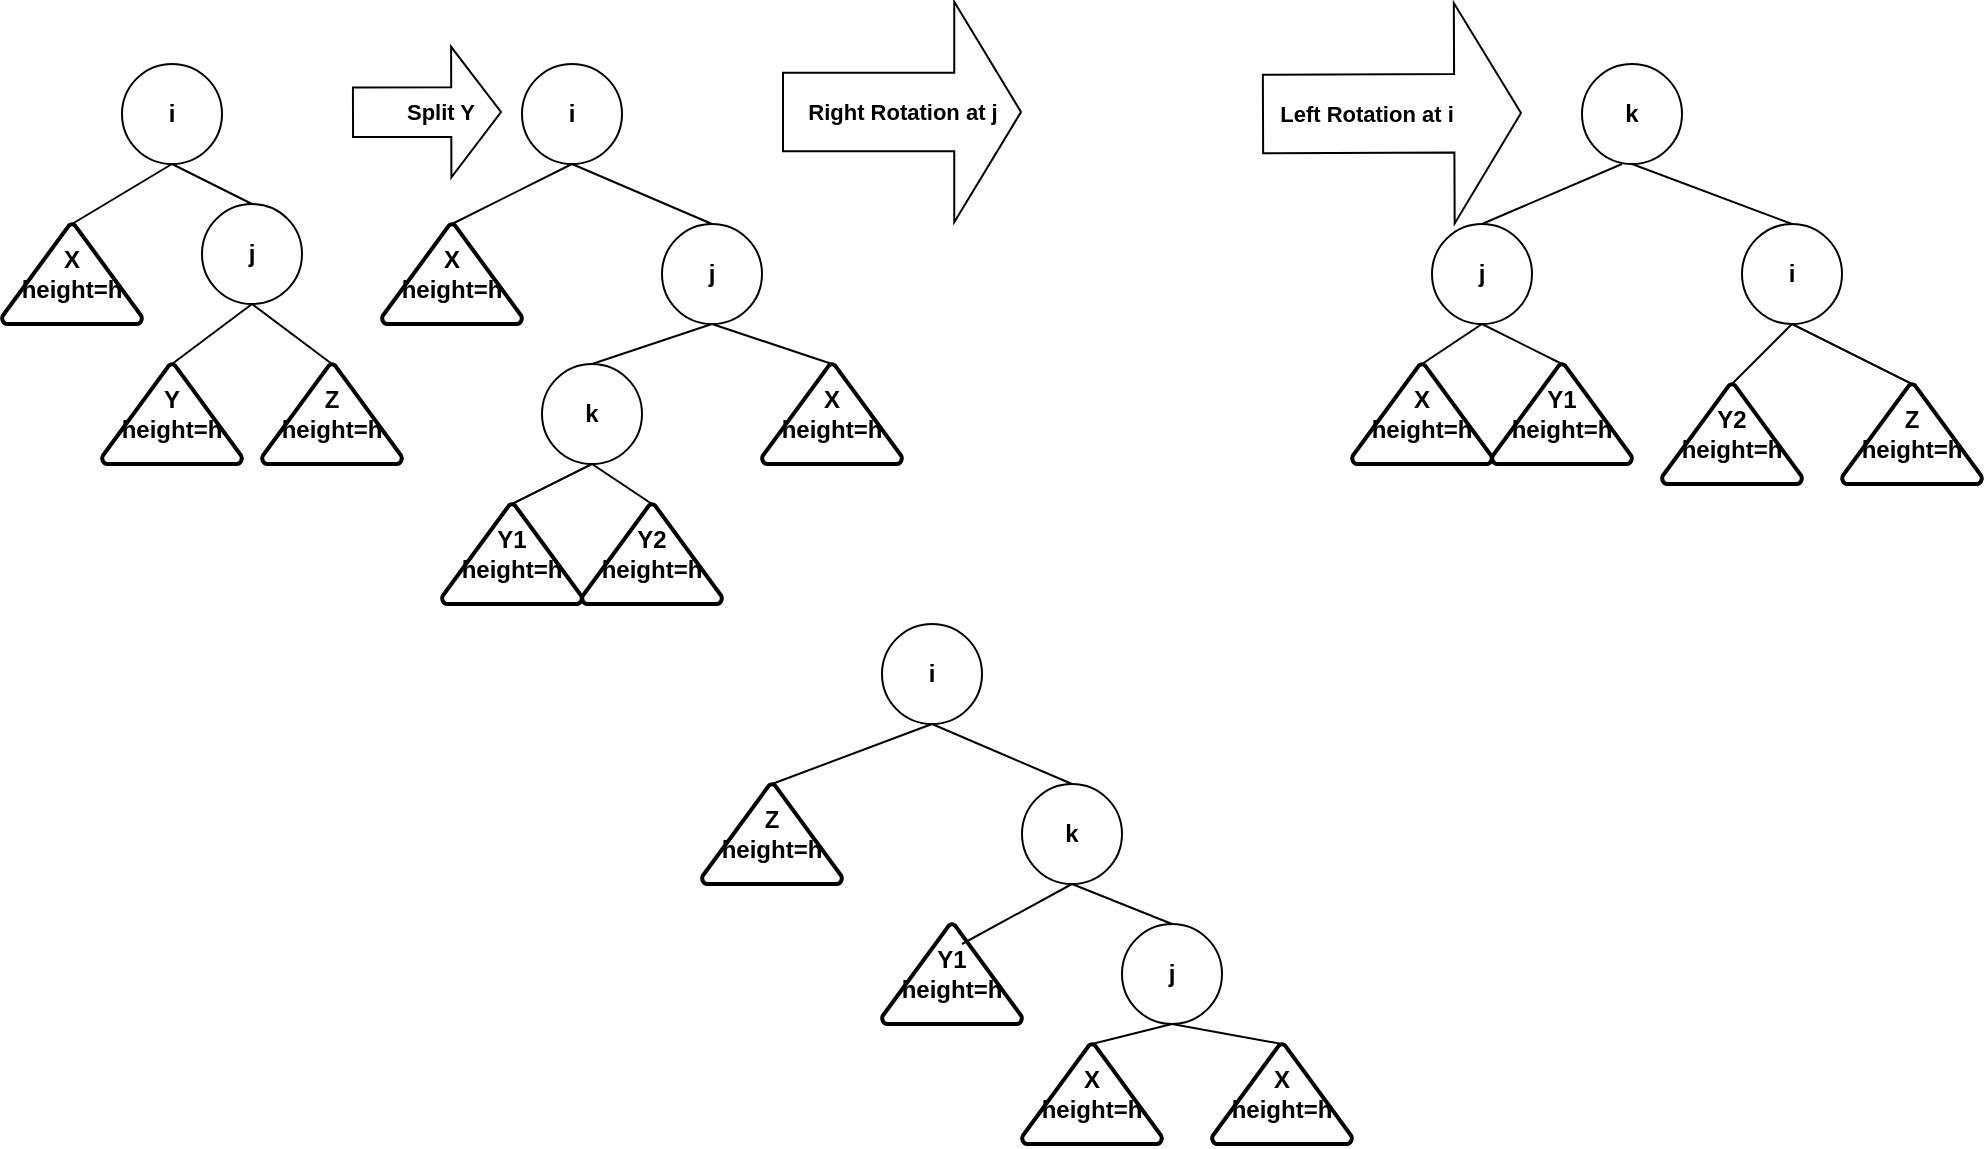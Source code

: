 <mxfile version="17.1.3" type="device"><diagram id="fueV0aKqb9dVoLTKJhfY" name="Page-1"><mxGraphModel dx="920" dy="558" grid="1" gridSize="10" guides="1" tooltips="1" connect="1" arrows="1" fold="1" page="1" pageScale="1" pageWidth="850" pageHeight="1100" math="0" shadow="0"><root><mxCell id="0"/><mxCell id="1" parent="0"/><mxCell id="c8O-qK4ehYC_jPtEqJXi-1" value="&lt;b&gt;i&lt;/b&gt;" style="ellipse;whiteSpace=wrap;html=1;" vertex="1" parent="1"><mxGeometry x="70" y="40" width="50" height="50" as="geometry"/></mxCell><mxCell id="c8O-qK4ehYC_jPtEqJXi-2" value="&lt;b&gt;j&lt;/b&gt;" style="ellipse;whiteSpace=wrap;html=1;" vertex="1" parent="1"><mxGeometry x="110" y="110" width="50" height="50" as="geometry"/></mxCell><mxCell id="c8O-qK4ehYC_jPtEqJXi-3" value="&lt;b&gt;Y&lt;br&gt;height=h&lt;br&gt;&lt;/b&gt;" style="strokeWidth=2;html=1;shape=mxgraph.flowchart.extract_or_measurement;whiteSpace=wrap;" vertex="1" parent="1"><mxGeometry x="60" y="190" width="70" height="50" as="geometry"/></mxCell><mxCell id="c8O-qK4ehYC_jPtEqJXi-4" value="&lt;b&gt;Z&lt;br&gt;height=h&lt;br&gt;&lt;/b&gt;" style="strokeWidth=2;html=1;shape=mxgraph.flowchart.extract_or_measurement;whiteSpace=wrap;" vertex="1" parent="1"><mxGeometry x="140" y="190" width="70" height="50" as="geometry"/></mxCell><mxCell id="c8O-qK4ehYC_jPtEqJXi-5" value="&lt;b&gt;X&lt;br&gt;height=h&lt;br&gt;&lt;/b&gt;" style="strokeWidth=2;html=1;shape=mxgraph.flowchart.extract_or_measurement;whiteSpace=wrap;" vertex="1" parent="1"><mxGeometry x="10" y="120" width="70" height="50" as="geometry"/></mxCell><mxCell id="c8O-qK4ehYC_jPtEqJXi-6" value="" style="endArrow=none;html=1;rounded=0;entryX=0.5;entryY=1;entryDx=0;entryDy=0;exitX=0.5;exitY=0;exitDx=0;exitDy=0;" edge="1" parent="1" source="c8O-qK4ehYC_jPtEqJXi-2" target="c8O-qK4ehYC_jPtEqJXi-1"><mxGeometry width="50" height="50" relative="1" as="geometry"><mxPoint x="360" y="260" as="sourcePoint"/><mxPoint x="410" y="210" as="targetPoint"/></mxGeometry></mxCell><mxCell id="c8O-qK4ehYC_jPtEqJXi-7" value="" style="endArrow=none;html=1;rounded=0;entryX=0.5;entryY=1;entryDx=0;entryDy=0;exitX=0.5;exitY=0;exitDx=0;exitDy=0;exitPerimeter=0;" edge="1" parent="1" source="c8O-qK4ehYC_jPtEqJXi-5" target="c8O-qK4ehYC_jPtEqJXi-1"><mxGeometry width="50" height="50" relative="1" as="geometry"><mxPoint x="180" y="120" as="sourcePoint"/><mxPoint x="410" y="210" as="targetPoint"/></mxGeometry></mxCell><mxCell id="c8O-qK4ehYC_jPtEqJXi-8" value="" style="endArrow=none;html=1;rounded=0;entryX=0.5;entryY=1;entryDx=0;entryDy=0;exitX=0.5;exitY=0;exitDx=0;exitDy=0;exitPerimeter=0;" edge="1" parent="1" source="c8O-qK4ehYC_jPtEqJXi-3" target="c8O-qK4ehYC_jPtEqJXi-2"><mxGeometry width="50" height="50" relative="1" as="geometry"><mxPoint x="240" y="200" as="sourcePoint"/><mxPoint x="290" y="150" as="targetPoint"/></mxGeometry></mxCell><mxCell id="c8O-qK4ehYC_jPtEqJXi-9" value="" style="endArrow=none;html=1;rounded=0;entryX=0.5;entryY=1;entryDx=0;entryDy=0;exitX=0.5;exitY=0;exitDx=0;exitDy=0;exitPerimeter=0;" edge="1" parent="1" source="c8O-qK4ehYC_jPtEqJXi-4" target="c8O-qK4ehYC_jPtEqJXi-2"><mxGeometry width="50" height="50" relative="1" as="geometry"><mxPoint x="240" y="200" as="sourcePoint"/><mxPoint x="290" y="150" as="targetPoint"/></mxGeometry></mxCell><mxCell id="c8O-qK4ehYC_jPtEqJXi-10" value="&lt;b&gt;i&lt;/b&gt;" style="ellipse;whiteSpace=wrap;html=1;" vertex="1" parent="1"><mxGeometry x="270" y="40" width="50" height="50" as="geometry"/></mxCell><mxCell id="c8O-qK4ehYC_jPtEqJXi-11" value="&lt;b&gt;j&lt;/b&gt;" style="ellipse;whiteSpace=wrap;html=1;" vertex="1" parent="1"><mxGeometry x="340" y="120" width="50" height="50" as="geometry"/></mxCell><mxCell id="c8O-qK4ehYC_jPtEqJXi-12" value="&lt;b&gt;X&lt;br&gt;height=h&lt;br&gt;&lt;/b&gt;" style="strokeWidth=2;html=1;shape=mxgraph.flowchart.extract_or_measurement;whiteSpace=wrap;" vertex="1" parent="1"><mxGeometry x="390" y="190" width="70" height="50" as="geometry"/></mxCell><mxCell id="c8O-qK4ehYC_jPtEqJXi-13" value="&lt;b&gt;Y1&lt;br&gt;height=h&lt;br&gt;&lt;/b&gt;" style="strokeWidth=2;html=1;shape=mxgraph.flowchart.extract_or_measurement;whiteSpace=wrap;" vertex="1" parent="1"><mxGeometry x="230" y="260" width="70" height="50" as="geometry"/></mxCell><mxCell id="c8O-qK4ehYC_jPtEqJXi-14" value="&lt;b&gt;X&lt;br&gt;height=h&lt;br&gt;&lt;/b&gt;" style="strokeWidth=2;html=1;shape=mxgraph.flowchart.extract_or_measurement;whiteSpace=wrap;" vertex="1" parent="1"><mxGeometry x="200" y="120" width="70" height="50" as="geometry"/></mxCell><mxCell id="c8O-qK4ehYC_jPtEqJXi-15" value="" style="endArrow=none;html=1;rounded=0;entryX=0.5;entryY=1;entryDx=0;entryDy=0;exitX=0.5;exitY=0;exitDx=0;exitDy=0;" edge="1" parent="1" source="c8O-qK4ehYC_jPtEqJXi-11" target="c8O-qK4ehYC_jPtEqJXi-10"><mxGeometry width="50" height="50" relative="1" as="geometry"><mxPoint x="570" y="260" as="sourcePoint"/><mxPoint x="620" y="210" as="targetPoint"/></mxGeometry></mxCell><mxCell id="c8O-qK4ehYC_jPtEqJXi-16" value="" style="endArrow=none;html=1;rounded=0;entryX=0.5;entryY=1;entryDx=0;entryDy=0;exitX=0.5;exitY=0;exitDx=0;exitDy=0;exitPerimeter=0;" edge="1" parent="1" source="c8O-qK4ehYC_jPtEqJXi-14" target="c8O-qK4ehYC_jPtEqJXi-10"><mxGeometry width="50" height="50" relative="1" as="geometry"><mxPoint x="390" y="120" as="sourcePoint"/><mxPoint x="620" y="210" as="targetPoint"/></mxGeometry></mxCell><mxCell id="c8O-qK4ehYC_jPtEqJXi-17" value="" style="endArrow=none;html=1;rounded=0;entryX=0.5;entryY=1;entryDx=0;entryDy=0;exitX=0.5;exitY=0;exitDx=0;exitDy=0;exitPerimeter=0;" edge="1" parent="1" source="c8O-qK4ehYC_jPtEqJXi-12" target="c8O-qK4ehYC_jPtEqJXi-11"><mxGeometry width="50" height="50" relative="1" as="geometry"><mxPoint x="470" y="210" as="sourcePoint"/><mxPoint x="520" y="160" as="targetPoint"/></mxGeometry></mxCell><mxCell id="c8O-qK4ehYC_jPtEqJXi-18" value="" style="endArrow=none;html=1;rounded=0;entryX=0.5;entryY=1;entryDx=0;entryDy=0;exitX=0.5;exitY=0;exitDx=0;exitDy=0;" edge="1" parent="1" source="c8O-qK4ehYC_jPtEqJXi-19" target="c8O-qK4ehYC_jPtEqJXi-11"><mxGeometry width="50" height="50" relative="1" as="geometry"><mxPoint x="470" y="210" as="sourcePoint"/><mxPoint x="520" y="160" as="targetPoint"/></mxGeometry></mxCell><mxCell id="c8O-qK4ehYC_jPtEqJXi-19" value="&lt;b&gt;k&lt;/b&gt;" style="ellipse;whiteSpace=wrap;html=1;" vertex="1" parent="1"><mxGeometry x="280" y="190" width="50" height="50" as="geometry"/></mxCell><mxCell id="c8O-qK4ehYC_jPtEqJXi-20" value="&lt;b&gt;Y2&lt;br&gt;height=h&lt;br&gt;&lt;/b&gt;" style="strokeWidth=2;html=1;shape=mxgraph.flowchart.extract_or_measurement;whiteSpace=wrap;" vertex="1" parent="1"><mxGeometry x="300" y="260" width="70" height="50" as="geometry"/></mxCell><mxCell id="c8O-qK4ehYC_jPtEqJXi-21" value="" style="endArrow=none;html=1;rounded=0;entryX=0.5;entryY=1;entryDx=0;entryDy=0;exitX=0.5;exitY=0;exitDx=0;exitDy=0;exitPerimeter=0;" edge="1" parent="1" source="c8O-qK4ehYC_jPtEqJXi-13" target="c8O-qK4ehYC_jPtEqJXi-19"><mxGeometry width="50" height="50" relative="1" as="geometry"><mxPoint x="330" y="270" as="sourcePoint"/><mxPoint x="380" y="220" as="targetPoint"/></mxGeometry></mxCell><mxCell id="c8O-qK4ehYC_jPtEqJXi-22" value="" style="endArrow=none;html=1;rounded=0;entryX=0.5;entryY=1;entryDx=0;entryDy=0;exitX=0.5;exitY=0;exitDx=0;exitDy=0;exitPerimeter=0;" edge="1" parent="1" source="c8O-qK4ehYC_jPtEqJXi-20" target="c8O-qK4ehYC_jPtEqJXi-19"><mxGeometry width="50" height="50" relative="1" as="geometry"><mxPoint x="330" y="270" as="sourcePoint"/><mxPoint x="380" y="220" as="targetPoint"/></mxGeometry></mxCell><mxCell id="c8O-qK4ehYC_jPtEqJXi-23" value="&lt;b&gt;i&lt;/b&gt;" style="ellipse;whiteSpace=wrap;html=1;" vertex="1" parent="1"><mxGeometry x="450" y="320" width="50" height="50" as="geometry"/></mxCell><mxCell id="c8O-qK4ehYC_jPtEqJXi-24" value="&lt;b&gt;j&lt;/b&gt;" style="ellipse;whiteSpace=wrap;html=1;" vertex="1" parent="1"><mxGeometry x="570" y="470" width="50" height="50" as="geometry"/></mxCell><mxCell id="c8O-qK4ehYC_jPtEqJXi-25" value="&lt;b&gt;X&lt;br&gt;height=h&lt;br&gt;&lt;/b&gt;" style="strokeWidth=2;html=1;shape=mxgraph.flowchart.extract_or_measurement;whiteSpace=wrap;" vertex="1" parent="1"><mxGeometry x="520" y="530" width="70" height="50" as="geometry"/></mxCell><mxCell id="c8O-qK4ehYC_jPtEqJXi-26" value="&lt;b&gt;X&lt;br&gt;height=h&lt;br&gt;&lt;/b&gt;" style="strokeWidth=2;html=1;shape=mxgraph.flowchart.extract_or_measurement;whiteSpace=wrap;" vertex="1" parent="1"><mxGeometry x="615" y="530" width="70" height="50" as="geometry"/></mxCell><mxCell id="c8O-qK4ehYC_jPtEqJXi-27" value="&lt;b&gt;Z&lt;br&gt;height=h&lt;br&gt;&lt;/b&gt;" style="strokeWidth=2;html=1;shape=mxgraph.flowchart.extract_or_measurement;whiteSpace=wrap;" vertex="1" parent="1"><mxGeometry x="360" y="400" width="70" height="50" as="geometry"/></mxCell><mxCell id="c8O-qK4ehYC_jPtEqJXi-28" value="" style="endArrow=none;html=1;rounded=0;entryX=0.5;entryY=1;entryDx=0;entryDy=0;exitX=0.5;exitY=0;exitDx=0;exitDy=0;" edge="1" parent="1" target="c8O-qK4ehYC_jPtEqJXi-23" source="c8O-qK4ehYC_jPtEqJXi-32"><mxGeometry width="50" height="50" relative="1" as="geometry"><mxPoint x="430" y="410" as="sourcePoint"/><mxPoint x="770" y="490" as="targetPoint"/></mxGeometry></mxCell><mxCell id="c8O-qK4ehYC_jPtEqJXi-29" value="" style="endArrow=none;html=1;rounded=0;entryX=0.5;entryY=1;entryDx=0;entryDy=0;exitX=0.5;exitY=0;exitDx=0;exitDy=0;exitPerimeter=0;" edge="1" parent="1" target="c8O-qK4ehYC_jPtEqJXi-23" source="c8O-qK4ehYC_jPtEqJXi-27"><mxGeometry width="50" height="50" relative="1" as="geometry"><mxPoint x="535" y="400" as="sourcePoint"/><mxPoint x="770" y="490" as="targetPoint"/></mxGeometry></mxCell><mxCell id="c8O-qK4ehYC_jPtEqJXi-30" value="" style="endArrow=none;html=1;rounded=0;exitX=0.5;exitY=0;exitDx=0;exitDy=0;exitPerimeter=0;entryX=0.5;entryY=1;entryDx=0;entryDy=0;" edge="1" parent="1" source="c8O-qK4ehYC_jPtEqJXi-25" target="c8O-qK4ehYC_jPtEqJXi-24"><mxGeometry width="50" height="50" relative="1" as="geometry"><mxPoint x="440" y="360" as="sourcePoint"/><mxPoint x="525" y="560" as="targetPoint"/></mxGeometry></mxCell><mxCell id="c8O-qK4ehYC_jPtEqJXi-31" value="" style="endArrow=none;html=1;rounded=0;entryX=0.5;entryY=0;entryDx=0;entryDy=0;exitX=0.5;exitY=1;exitDx=0;exitDy=0;" edge="1" parent="1" target="c8O-qK4ehYC_jPtEqJXi-24" source="c8O-qK4ehYC_jPtEqJXi-32"><mxGeometry width="50" height="50" relative="1" as="geometry"><mxPoint x="390" y="250" as="sourcePoint"/><mxPoint x="540" y="260" as="targetPoint"/></mxGeometry></mxCell><mxCell id="c8O-qK4ehYC_jPtEqJXi-32" value="&lt;b&gt;k&lt;/b&gt;" style="ellipse;whiteSpace=wrap;html=1;" vertex="1" parent="1"><mxGeometry x="520" y="400" width="50" height="50" as="geometry"/></mxCell><mxCell id="c8O-qK4ehYC_jPtEqJXi-33" value="&lt;b&gt;Y1&lt;br&gt;height=h&lt;br&gt;&lt;/b&gt;" style="strokeWidth=2;html=1;shape=mxgraph.flowchart.extract_or_measurement;whiteSpace=wrap;" vertex="1" parent="1"><mxGeometry x="450" y="470" width="70" height="50" as="geometry"/></mxCell><mxCell id="c8O-qK4ehYC_jPtEqJXi-34" value="" style="endArrow=none;html=1;rounded=0;entryX=0.5;entryY=1;entryDx=0;entryDy=0;exitX=0.5;exitY=0;exitDx=0;exitDy=0;exitPerimeter=0;" edge="1" parent="1" source="c8O-qK4ehYC_jPtEqJXi-26" target="c8O-qK4ehYC_jPtEqJXi-24"><mxGeometry width="50" height="50" relative="1" as="geometry"><mxPoint x="350" y="360" as="sourcePoint"/><mxPoint x="400" y="310" as="targetPoint"/></mxGeometry></mxCell><mxCell id="c8O-qK4ehYC_jPtEqJXi-35" value="" style="endArrow=none;html=1;rounded=0;entryX=0.5;entryY=1;entryDx=0;entryDy=0;exitX=0.5;exitY=0;exitDx=0;exitDy=0;exitPerimeter=0;" edge="1" parent="1" target="c8O-qK4ehYC_jPtEqJXi-32"><mxGeometry width="50" height="50" relative="1" as="geometry"><mxPoint x="490" y="480" as="sourcePoint"/><mxPoint x="430" y="460" as="targetPoint"/></mxGeometry></mxCell><mxCell id="c8O-qK4ehYC_jPtEqJXi-36" value="&lt;b&gt;i&lt;/b&gt;" style="ellipse;whiteSpace=wrap;html=1;" vertex="1" parent="1"><mxGeometry x="880" y="120" width="50" height="50" as="geometry"/></mxCell><mxCell id="c8O-qK4ehYC_jPtEqJXi-37" value="&lt;b&gt;j&lt;/b&gt;" style="ellipse;whiteSpace=wrap;html=1;" vertex="1" parent="1"><mxGeometry x="725" y="120" width="50" height="50" as="geometry"/></mxCell><mxCell id="c8O-qK4ehYC_jPtEqJXi-38" value="&lt;b&gt;X&lt;br&gt;height=h&lt;br&gt;&lt;/b&gt;" style="strokeWidth=2;html=1;shape=mxgraph.flowchart.extract_or_measurement;whiteSpace=wrap;" vertex="1" parent="1"><mxGeometry x="685" y="190" width="70" height="50" as="geometry"/></mxCell><mxCell id="c8O-qK4ehYC_jPtEqJXi-39" value="&lt;b&gt;Y1&lt;br&gt;height=h&lt;br&gt;&lt;/b&gt;" style="strokeWidth=2;html=1;shape=mxgraph.flowchart.extract_or_measurement;whiteSpace=wrap;" vertex="1" parent="1"><mxGeometry x="755" y="190" width="70" height="50" as="geometry"/></mxCell><mxCell id="c8O-qK4ehYC_jPtEqJXi-40" value="&lt;b&gt;Z&lt;br&gt;height=h&lt;br&gt;&lt;/b&gt;" style="strokeWidth=2;html=1;shape=mxgraph.flowchart.extract_or_measurement;whiteSpace=wrap;" vertex="1" parent="1"><mxGeometry x="930" y="200" width="70" height="50" as="geometry"/></mxCell><mxCell id="c8O-qK4ehYC_jPtEqJXi-41" value="" style="endArrow=none;html=1;rounded=0;entryX=0.5;entryY=0;entryDx=0;entryDy=0;exitX=0.5;exitY=1;exitDx=0;exitDy=0;" edge="1" parent="1" source="c8O-qK4ehYC_jPtEqJXi-45" target="c8O-qK4ehYC_jPtEqJXi-36"><mxGeometry width="50" height="50" relative="1" as="geometry"><mxPoint x="730" y="130" as="sourcePoint"/><mxPoint x="1070" y="210" as="targetPoint"/></mxGeometry></mxCell><mxCell id="c8O-qK4ehYC_jPtEqJXi-42" value="" style="endArrow=none;html=1;rounded=0;entryX=0.5;entryY=1;entryDx=0;entryDy=0;exitX=0.5;exitY=0;exitDx=0;exitDy=0;exitPerimeter=0;" edge="1" parent="1" target="c8O-qK4ehYC_jPtEqJXi-36"><mxGeometry width="50" height="50" relative="1" as="geometry"><mxPoint x="965.0" y="200" as="sourcePoint"/><mxPoint x="1200" y="290" as="targetPoint"/></mxGeometry></mxCell><mxCell id="c8O-qK4ehYC_jPtEqJXi-43" value="" style="endArrow=none;html=1;rounded=0;entryX=0.5;entryY=1;entryDx=0;entryDy=0;exitX=0.5;exitY=0;exitDx=0;exitDy=0;exitPerimeter=0;" edge="1" parent="1" source="c8O-qK4ehYC_jPtEqJXi-38" target="c8O-qK4ehYC_jPtEqJXi-37"><mxGeometry width="50" height="50" relative="1" as="geometry"><mxPoint x="855" y="210" as="sourcePoint"/><mxPoint x="905" y="160" as="targetPoint"/></mxGeometry></mxCell><mxCell id="c8O-qK4ehYC_jPtEqJXi-44" value="" style="endArrow=none;html=1;rounded=0;entryX=0.5;entryY=0;entryDx=0;entryDy=0;" edge="1" parent="1" target="c8O-qK4ehYC_jPtEqJXi-37"><mxGeometry width="50" height="50" relative="1" as="geometry"><mxPoint x="820" y="90" as="sourcePoint"/><mxPoint x="880" y="190" as="targetPoint"/></mxGeometry></mxCell><mxCell id="c8O-qK4ehYC_jPtEqJXi-45" value="&lt;b&gt;k&lt;/b&gt;" style="ellipse;whiteSpace=wrap;html=1;" vertex="1" parent="1"><mxGeometry x="800" y="40" width="50" height="50" as="geometry"/></mxCell><mxCell id="c8O-qK4ehYC_jPtEqJXi-46" value="&lt;b&gt;Y2&lt;br&gt;height=h&lt;br&gt;&lt;/b&gt;" style="strokeWidth=2;html=1;shape=mxgraph.flowchart.extract_or_measurement;whiteSpace=wrap;" vertex="1" parent="1"><mxGeometry x="840" y="200" width="70" height="50" as="geometry"/></mxCell><mxCell id="c8O-qK4ehYC_jPtEqJXi-47" value="" style="endArrow=none;html=1;rounded=0;entryX=0.5;entryY=1;entryDx=0;entryDy=0;exitX=0.5;exitY=0;exitDx=0;exitDy=0;exitPerimeter=0;" edge="1" parent="1" source="c8O-qK4ehYC_jPtEqJXi-39" target="c8O-qK4ehYC_jPtEqJXi-37"><mxGeometry width="50" height="50" relative="1" as="geometry"><mxPoint x="765" y="210" as="sourcePoint"/><mxPoint x="815" y="160" as="targetPoint"/></mxGeometry></mxCell><mxCell id="c8O-qK4ehYC_jPtEqJXi-48" value="" style="endArrow=none;html=1;rounded=0;entryX=0.5;entryY=1;entryDx=0;entryDy=0;exitX=0.5;exitY=0;exitDx=0;exitDy=0;exitPerimeter=0;" edge="1" parent="1" source="c8O-qK4ehYC_jPtEqJXi-46" target="c8O-qK4ehYC_jPtEqJXi-36"><mxGeometry width="50" height="50" relative="1" as="geometry"><mxPoint x="820" y="160" as="sourcePoint"/><mxPoint x="760" y="140" as="targetPoint"/></mxGeometry></mxCell><mxCell id="c8O-qK4ehYC_jPtEqJXi-49" value="" style="shape=flexArrow;endArrow=classic;html=1;rounded=0;endWidth=39.524;endSize=7.957;width=24.762;" edge="1" parent="1"><mxGeometry width="50" height="50" relative="1" as="geometry"><mxPoint x="185" y="64.17" as="sourcePoint"/><mxPoint x="260" y="64" as="targetPoint"/></mxGeometry></mxCell><mxCell id="c8O-qK4ehYC_jPtEqJXi-50" value="&lt;b&gt;Split Y&lt;/b&gt;" style="edgeLabel;html=1;align=center;verticalAlign=middle;resizable=0;points=[];" vertex="1" connectable="0" parent="c8O-qK4ehYC_jPtEqJXi-49"><mxGeometry x="0.155" relative="1" as="geometry"><mxPoint as="offset"/></mxGeometry></mxCell><mxCell id="c8O-qK4ehYC_jPtEqJXi-51" value="&lt;b&gt;Right Rotation at j&lt;/b&gt;" style="shape=flexArrow;endArrow=classic;html=1;rounded=0;endWidth=70;endSize=10.792;width=39.167;" edge="1" parent="1"><mxGeometry width="50" height="50" relative="1" as="geometry"><mxPoint x="400" y="64" as="sourcePoint"/><mxPoint x="520" y="64" as="targetPoint"/><mxPoint as="offset"/></mxGeometry></mxCell><mxCell id="c8O-qK4ehYC_jPtEqJXi-52" value="&lt;b&gt;Left Rotation at i&lt;/b&gt;" style="shape=flexArrow;endArrow=classic;html=1;rounded=0;endWidth=70;endSize=10.792;width=39.167;" edge="1" parent="1"><mxGeometry x="-0.2" width="50" height="50" relative="1" as="geometry"><mxPoint x="640" y="65" as="sourcePoint"/><mxPoint x="770" y="64.5" as="targetPoint"/><mxPoint as="offset"/></mxGeometry></mxCell></root></mxGraphModel></diagram></mxfile>